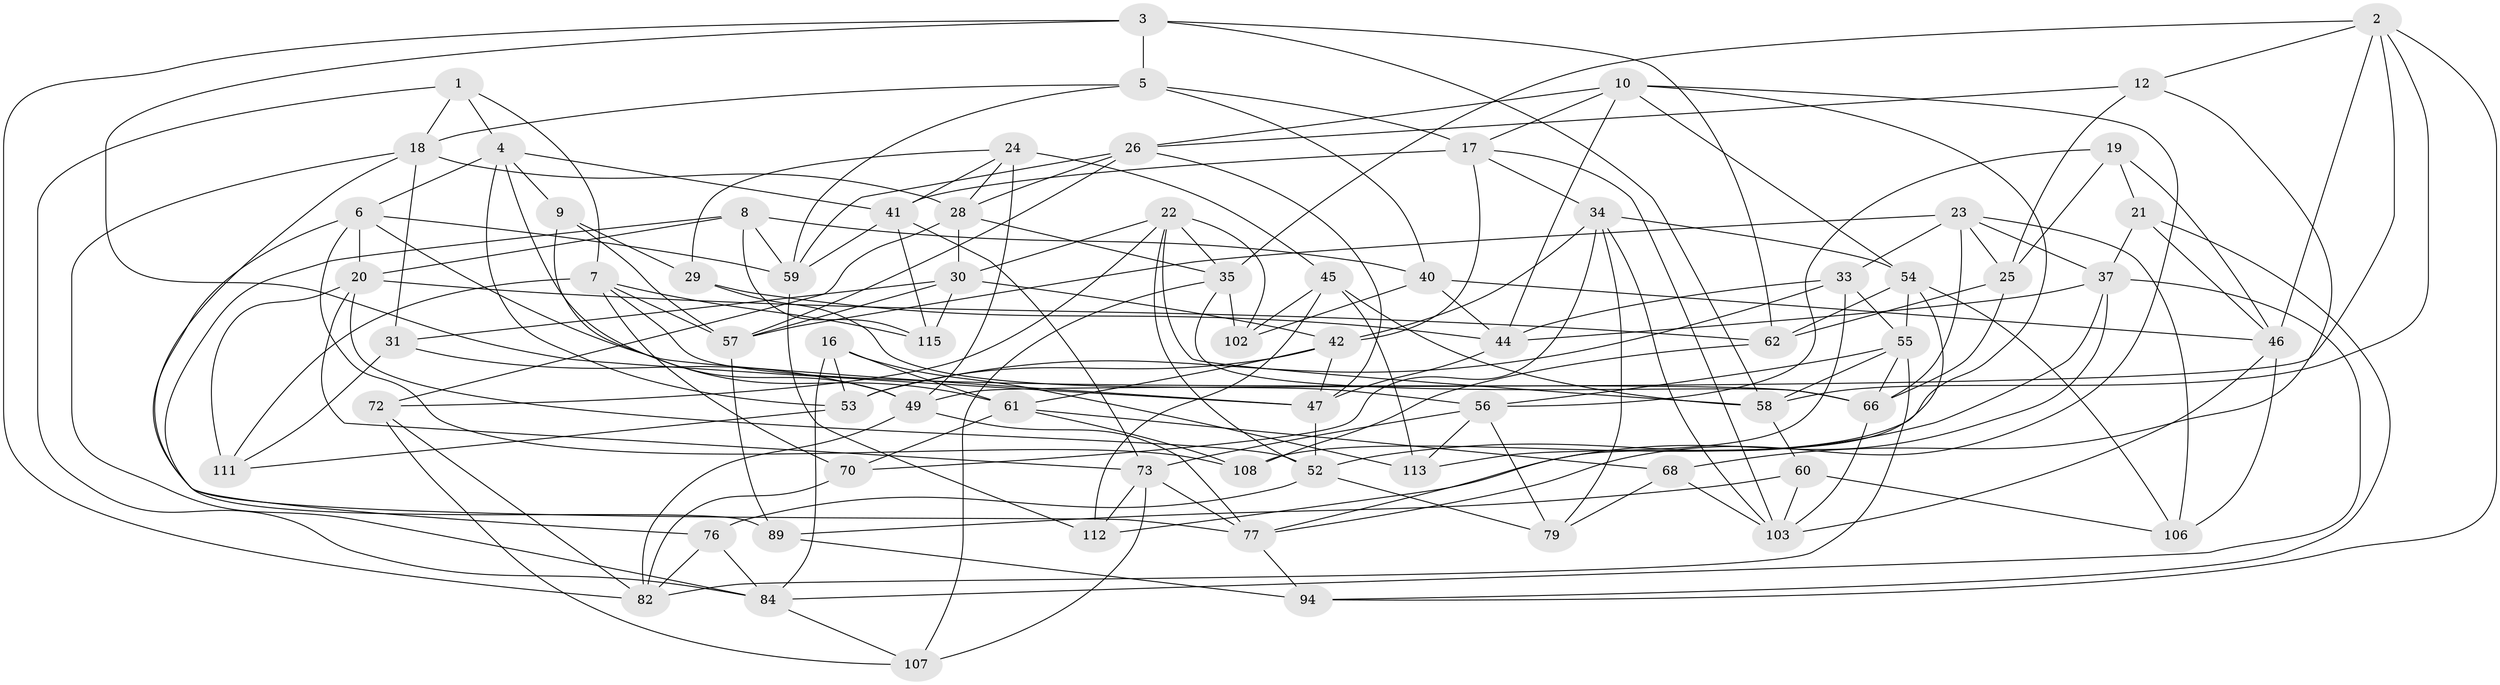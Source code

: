// original degree distribution, {4: 1.0}
// Generated by graph-tools (version 1.1) at 2025/42/03/06/25 10:42:19]
// undirected, 70 vertices, 181 edges
graph export_dot {
graph [start="1"]
  node [color=gray90,style=filled];
  1;
  2 [super="+100"];
  3 [super="+14"];
  4 [super="+15"];
  5 [super="+11"];
  6 [super="+50"];
  7 [super="+48"];
  8 [super="+78"];
  9;
  10 [super="+13"];
  12;
  16;
  17 [super="+43"];
  18 [super="+38"];
  19;
  20 [super="+99"];
  21;
  22 [super="+27"];
  23 [super="+81"];
  24 [super="+39"];
  25 [super="+32"];
  26 [super="+93"];
  28 [super="+67"];
  29;
  30 [super="+36"];
  31;
  33 [super="+80"];
  34 [super="+85"];
  35 [super="+87"];
  37 [super="+86"];
  40 [super="+96"];
  41 [super="+71"];
  42 [super="+65"];
  44 [super="+69"];
  45 [super="+98"];
  46 [super="+95"];
  47 [super="+90"];
  49 [super="+51"];
  52 [super="+101"];
  53 [super="+109"];
  54 [super="+64"];
  55 [super="+97"];
  56 [super="+75"];
  57 [super="+116"];
  58 [super="+74"];
  59 [super="+92"];
  60;
  61 [super="+63"];
  62 [super="+91"];
  66 [super="+105"];
  68;
  70;
  72;
  73 [super="+88"];
  76;
  77 [super="+104"];
  79;
  82 [super="+83"];
  84 [super="+114"];
  89;
  94;
  102;
  103 [super="+110"];
  106;
  107;
  108;
  111;
  112;
  113;
  115;
  1 -- 84;
  1 -- 4;
  1 -- 7;
  1 -- 18;
  2 -- 12;
  2 -- 46;
  2 -- 35;
  2 -- 49;
  2 -- 58;
  2 -- 94;
  3 -- 5 [weight=2];
  3 -- 47;
  3 -- 62;
  3 -- 82;
  3 -- 58;
  4 -- 9;
  4 -- 61;
  4 -- 41;
  4 -- 53;
  4 -- 6;
  5 -- 18;
  5 -- 17;
  5 -- 40;
  5 -- 59;
  6 -- 89;
  6 -- 108;
  6 -- 47;
  6 -- 20;
  6 -- 59;
  7 -- 111;
  7 -- 57;
  7 -- 115;
  7 -- 70;
  7 -- 66;
  8 -- 76;
  8 -- 40 [weight=2];
  8 -- 115;
  8 -- 59;
  8 -- 20;
  9 -- 29;
  9 -- 49;
  9 -- 57;
  10 -- 17;
  10 -- 54;
  10 -- 44;
  10 -- 26;
  10 -- 108;
  10 -- 77;
  12 -- 26;
  12 -- 68;
  12 -- 25;
  16 -- 53;
  16 -- 113;
  16 -- 61;
  16 -- 84;
  17 -- 34;
  17 -- 42;
  17 -- 103;
  17 -- 41;
  18 -- 31;
  18 -- 28;
  18 -- 77;
  18 -- 84;
  19 -- 46;
  19 -- 56;
  19 -- 21;
  19 -- 25;
  20 -- 52;
  20 -- 111;
  20 -- 73;
  20 -- 62;
  21 -- 37;
  21 -- 94;
  21 -- 46;
  22 -- 72;
  22 -- 30;
  22 -- 52;
  22 -- 102;
  22 -- 35;
  22 -- 58;
  23 -- 106;
  23 -- 57;
  23 -- 66;
  23 -- 37;
  23 -- 33;
  23 -- 25;
  24 -- 45 [weight=2];
  24 -- 49;
  24 -- 41;
  24 -- 29;
  24 -- 28;
  25 -- 62 [weight=2];
  25 -- 66;
  26 -- 57;
  26 -- 28;
  26 -- 47;
  26 -- 59;
  28 -- 30;
  28 -- 72;
  28 -- 35;
  29 -- 56;
  29 -- 44;
  30 -- 57;
  30 -- 42;
  30 -- 115;
  30 -- 31;
  31 -- 111;
  31 -- 49;
  33 -- 113;
  33 -- 55;
  33 -- 53 [weight=2];
  33 -- 44;
  34 -- 42;
  34 -- 54;
  34 -- 103;
  34 -- 70;
  34 -- 79;
  35 -- 107;
  35 -- 102;
  35 -- 66;
  37 -- 112;
  37 -- 44;
  37 -- 84;
  37 -- 52;
  40 -- 102;
  40 -- 46;
  40 -- 44;
  41 -- 73;
  41 -- 115;
  41 -- 59;
  42 -- 53;
  42 -- 61;
  42 -- 47;
  44 -- 47;
  45 -- 113;
  45 -- 112;
  45 -- 102;
  45 -- 58;
  46 -- 103;
  46 -- 106;
  47 -- 52;
  49 -- 82;
  49 -- 77;
  52 -- 79;
  52 -- 76;
  53 -- 111;
  54 -- 62;
  54 -- 106;
  54 -- 77;
  54 -- 55;
  55 -- 66;
  55 -- 58;
  55 -- 56;
  55 -- 82;
  56 -- 113;
  56 -- 79;
  56 -- 73;
  57 -- 89;
  58 -- 60;
  59 -- 112;
  60 -- 106;
  60 -- 89;
  60 -- 103;
  61 -- 108;
  61 -- 70;
  61 -- 68;
  62 -- 108;
  66 -- 103;
  68 -- 79;
  68 -- 103;
  70 -- 82;
  72 -- 82;
  72 -- 107;
  73 -- 77;
  73 -- 112;
  73 -- 107;
  76 -- 84;
  76 -- 82;
  77 -- 94;
  84 -- 107;
  89 -- 94;
}
